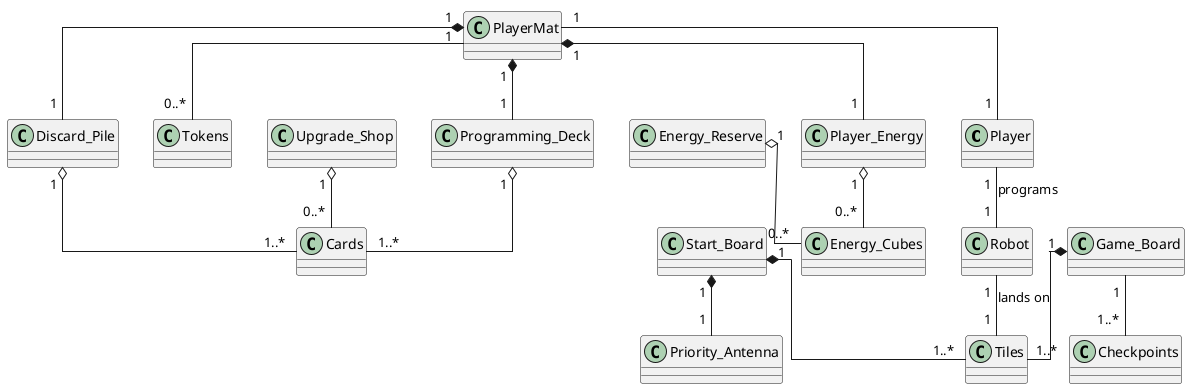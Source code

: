 @startuml
skinparam linetype ortho

class Player
class Robot
class Start_Board
class Game_Board
class Energy_Reserve
class Player_Energy
class Upgrade_Shop
class Cards
class Programming_Deck
class Tokens
class Tiles
class PlayerMat
class Checkpoints
class Energy_Cubes
class Priority_Antenna
class Discard_Pile

'Player relations
Player " 1 " -- " 1 " Robot: programs
Player " 1 " -u- " 1 " PlayerMat

'Player mat relations'
PlayerMat " 1 " *-- " 1 " Programming_Deck
PlayerMat " 1 " *-- " 1 " Player_Energy
PlayerMat " 1 " *-- " 1 " Discard_Pile
Programming_Deck " 1 " o-- " 1..* " Cards
Player_Energy " 1 " o-- " 0..* " Energy_Cubes
Discard_Pile " 1 " o-- " 1..* " Cards
PlayerMat " 1 " -- " 0..* " Tokens 

'Off board relations'
Energy_Reserve " 1 " o-- " 0..* " Energy_Cubes
Upgrade_Shop " 1 " o-- " 0..* " Cards

'Board relations'
Robot " 1 " -- " 1 " Tiles: lands on

Game_Board " 1 " *-- " 1..* " Tiles
Game_Board " 1 " -- " 1..* " Checkpoints 

Start_Board " 1 " *-- " 1..* " Tiles
Start_Board " 1 " *-- " 1 " Priority_Antenna

@enduml